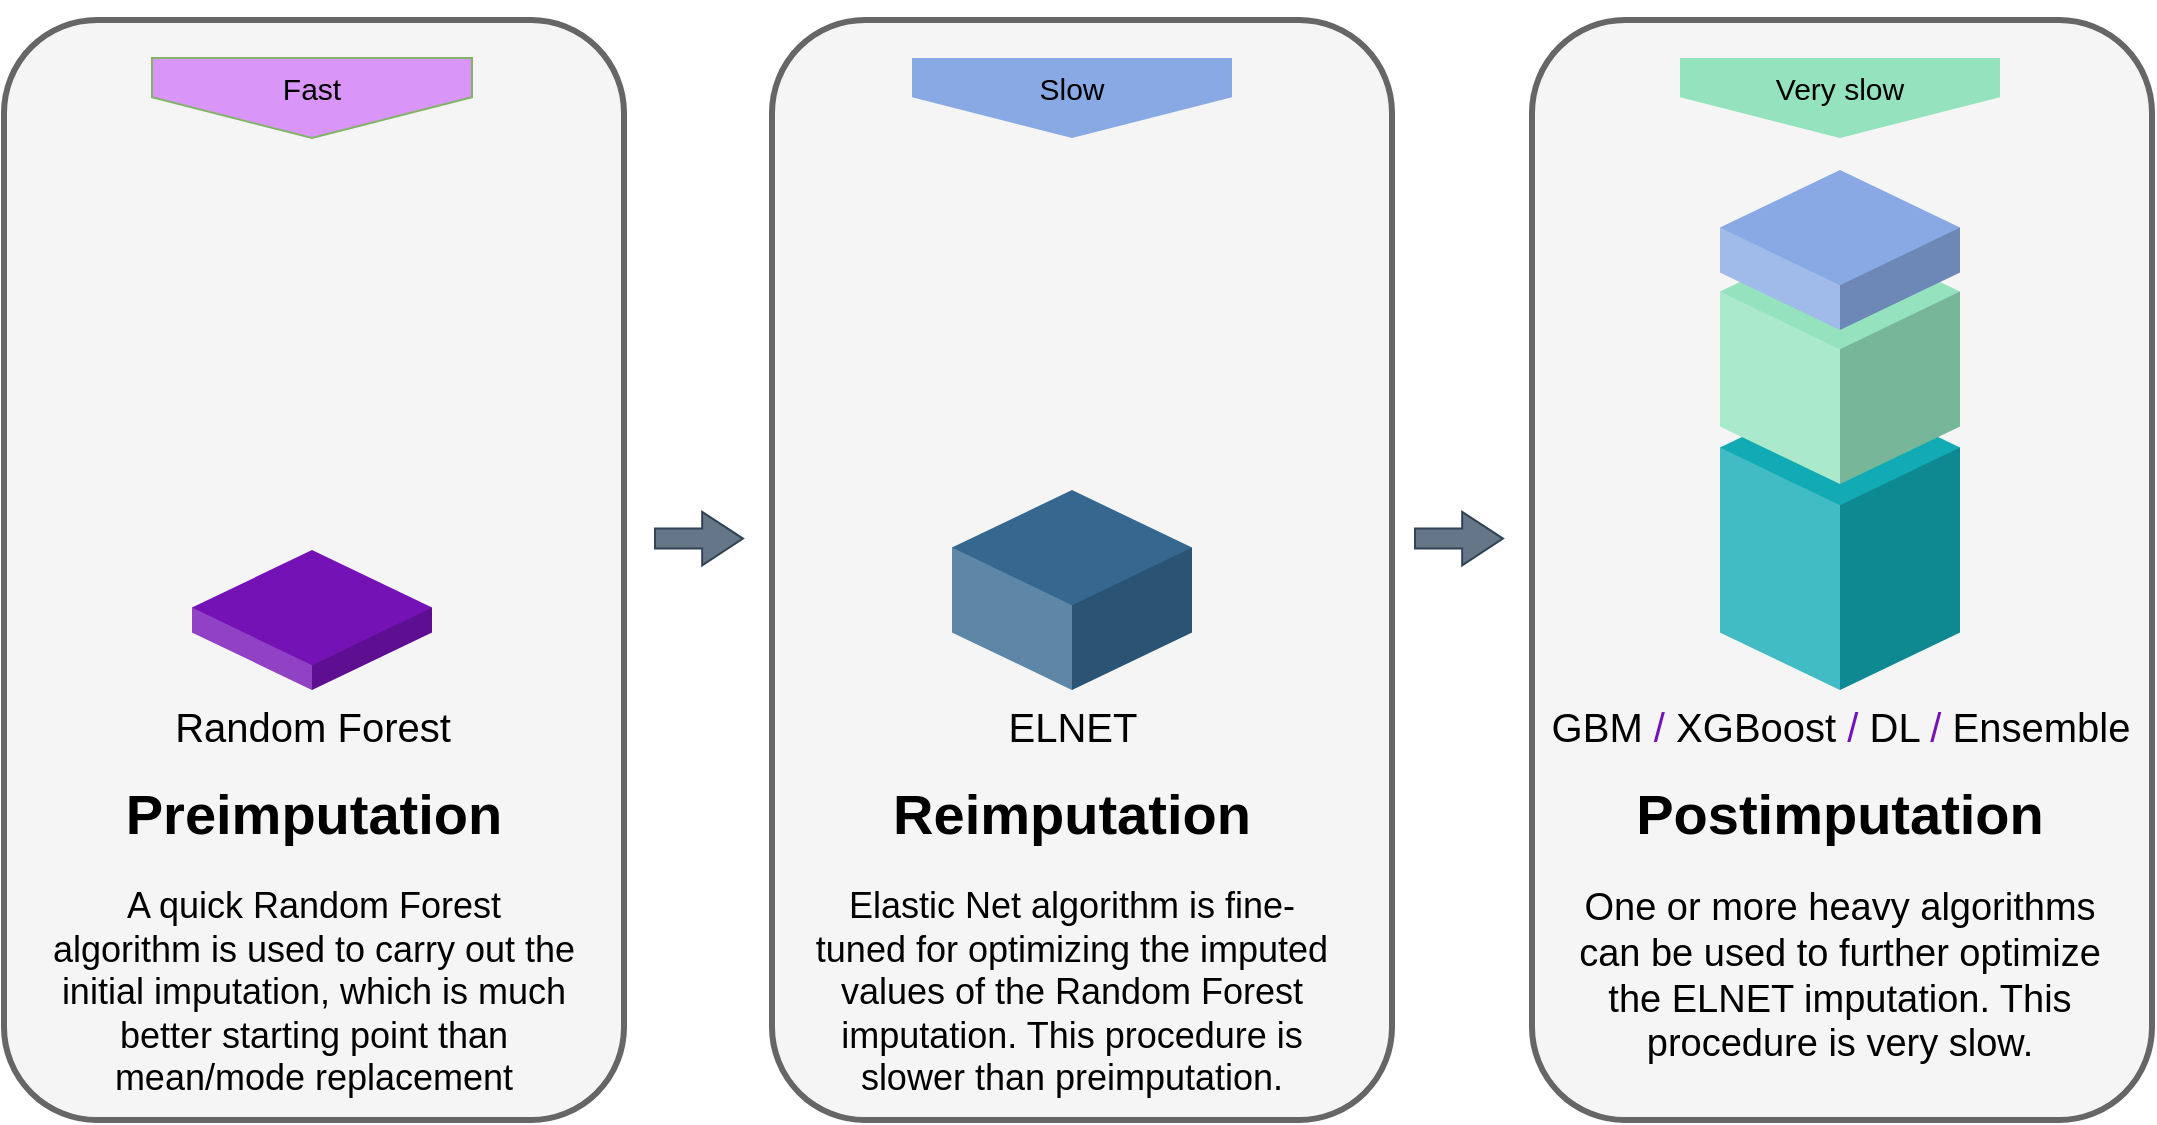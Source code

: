 <mxfile version="20.2.7" type="device"><diagram name="Page-1" id="54c02804-9d69-ba3f-8aca-1021b27b8050"><mxGraphModel dx="774" dy="520" grid="1" gridSize="10" guides="1" tooltips="1" connect="1" arrows="1" fold="1" page="1" pageScale="1" pageWidth="1100" pageHeight="850" background="none" math="0" shadow="0"><root><mxCell id="0"/><mxCell id="1" parent="0"/><mxCell id="d1PI041SB5bk-du77dhb-3" value="&lt;h1&gt;&lt;br&gt;&lt;/h1&gt;" style="text;html=1;spacing=5;spacingTop=-20;whiteSpace=wrap;overflow=hidden;strokeWidth=3;fontSize=13;align=center;rounded=1;fillColor=#f5f5f5;fontColor=#333333;strokeColor=#666666;" parent="1" vertex="1"><mxGeometry x="45" y="220" width="310" height="550" as="geometry"/></mxCell><mxCell id="7c3a617817c5cf35-8" value="Random Forest" style="verticalLabelPosition=bottom;verticalAlign=top;html=1;shape=mxgraph.infographic.shadedCube;isoAngle=15;fillColor=#7412B5;strokeColor=none;fontFamily=Helvetica;fontSize=20;align=center;strokeWidth=2;" parent="1" vertex="1"><mxGeometry x="139" y="485" width="120" height="70" as="geometry"/></mxCell><mxCell id="7c3a617817c5cf35-13" value="&lt;h1&gt;Preimputation&lt;/h1&gt;&lt;p&gt;&lt;font style=&quot;font-size: 18px;&quot;&gt;A quick Random Forest algorithm is used to carry out the initial imputation, which is much better starting point than mean/mode replacement&lt;/font&gt;&lt;/p&gt;" style="text;html=1;spacing=5;spacingTop=-20;whiteSpace=wrap;overflow=hidden;strokeWidth=2;fillColor=none;gradientColor=none;fontSize=14;align=center;" parent="1" vertex="1"><mxGeometry x="65" y="592" width="270" height="174" as="geometry"/></mxCell><mxCell id="jeCLJyGrqwr1bO78uZP9-1" value="Fast" style="shape=offPageConnector;whiteSpace=wrap;html=1;fillColor=#DA95F8;fontSize=15;size=0.509;verticalAlign=top;strokeColor=#82b366;shadow=0;rounded=0;gradientColor=none;gradientDirection=west;" parent="1" vertex="1"><mxGeometry x="119" y="239" width="160" height="40" as="geometry"/></mxCell><mxCell id="d1PI041SB5bk-du77dhb-2" value="" style="shape=flexArrow;endArrow=classic;html=1;rounded=0;fontColor=#000000;fillColor=#f5f5f5;strokeColor=#666666;endWidth=15.714;endSize=6.471;" parent="1" edge="1"><mxGeometry width="50" height="50" relative="1" as="geometry"><mxPoint x="642" y="368.0" as="sourcePoint"/><mxPoint x="712" y="368.0" as="targetPoint"/></mxGeometry></mxCell><mxCell id="jeCLJyGrqwr1bO78uZP9-6" value="" style="shape=flexArrow;endArrow=classic;html=1;rounded=0;fontColor=#000000;fillColor=#647687;strokeColor=#314354;endWidth=15.714;endSize=6.471;" parent="1" edge="1"><mxGeometry width="50" height="50" relative="1" as="geometry"><mxPoint x="370" y="479.29" as="sourcePoint"/><mxPoint x="415" y="479.29" as="targetPoint"/></mxGeometry></mxCell><mxCell id="d1PI041SB5bk-du77dhb-12" value="" style="shape=flexArrow;endArrow=classic;html=1;rounded=0;fontColor=#000000;fillColor=#647687;strokeColor=#314354;endWidth=15.714;endSize=6.471;" parent="1" edge="1"><mxGeometry width="50" height="50" relative="1" as="geometry"><mxPoint x="750" y="479.29" as="sourcePoint"/><mxPoint x="795" y="479.29" as="targetPoint"/></mxGeometry></mxCell><mxCell id="d1PI041SB5bk-du77dhb-8" value="&lt;h1&gt;&lt;br&gt;&lt;/h1&gt;" style="text;html=1;spacing=5;spacingTop=-20;whiteSpace=wrap;overflow=hidden;strokeColor=#666666;strokeWidth=3;fillColor=#f5f5f5;fontSize=13;fontColor=#333333;align=center;rounded=1;" parent="1" vertex="1"><mxGeometry x="429" y="220" width="310" height="550" as="geometry"/></mxCell><mxCell id="7c3a617817c5cf35-9" value="ELNET" style="verticalLabelPosition=bottom;verticalAlign=top;html=1;shape=mxgraph.infographic.shadedCube;isoAngle=15;fillColor=#36688F;strokeColor=none;fontFamily=Helvetica;fontSize=20;align=center;strokeWidth=2;" parent="1" vertex="1"><mxGeometry x="519" y="455.0" width="120" height="100" as="geometry"/></mxCell><mxCell id="bzk84KcBnKsnqtHeJmn7-7" value="&lt;h1&gt;Reimputation&lt;/h1&gt;&lt;p&gt;&lt;font style=&quot;font-size: 18px;&quot;&gt;Elastic Net algorithm is fine-tuned for optimizing the imputed values of the Random Forest imputation. This procedure is slower than preimputation.&lt;/font&gt;&lt;/p&gt;" style="text;html=1;spacing=5;spacingTop=-20;whiteSpace=wrap;overflow=hidden;strokeWidth=2;fillColor=none;gradientColor=none;fontSize=14;align=center;" parent="1" vertex="1"><mxGeometry x="444" y="592" width="270" height="175" as="geometry"/></mxCell><mxCell id="jeCLJyGrqwr1bO78uZP9-2" value="Slow" style="shape=offPageConnector;whiteSpace=wrap;html=1;fillColor=#88A9E3;fontSize=15;fontColor=#000000;size=0.509;verticalAlign=top;strokeColor=none;gradientColor=none;gradientDirection=west;" parent="1" vertex="1"><mxGeometry x="499" y="239" width="160" height="40" as="geometry"/></mxCell><mxCell id="d1PI041SB5bk-du77dhb-4" value="&lt;h1&gt;&lt;br&gt;&lt;/h1&gt;" style="text;html=1;spacing=5;spacingTop=-20;whiteSpace=wrap;overflow=hidden;strokeColor=#666666;strokeWidth=3;fillColor=#f5f5f5;fontSize=13;fontColor=#333333;align=center;rounded=1;container=0;" parent="1" vertex="1"><mxGeometry x="809" y="220" width="310" height="550" as="geometry"/></mxCell><mxCell id="7c3a617817c5cf35-10" value="GBM &lt;font color=&quot;#7412b5&quot;&gt;/&lt;/font&gt; XGBoost &lt;font color=&quot;#7412b5&quot;&gt;/&lt;/font&gt; DL &lt;font color=&quot;#7412b5&quot;&gt;/&lt;/font&gt; Ensemble" style="verticalLabelPosition=bottom;verticalAlign=top;html=1;shape=mxgraph.infographic.shadedCube;isoAngle=15;fillColor=#12AAB5;strokeColor=none;fontFamily=Helvetica;fontSize=20;align=center;strokeWidth=2;" parent="1" vertex="1"><mxGeometry x="903" y="405.0" width="120" height="150" as="geometry"/></mxCell><mxCell id="7c3a617817c5cf35-4" value="" style="verticalLabelPosition=bottom;verticalAlign=top;html=1;shape=mxgraph.infographic.shadedCube;isoAngle=15;fillColor=#94E3BE;strokeColor=none;fontFamily=Helvetica;fontSize=20;align=center;strokeWidth=2;fillStyle=auto;" parent="1" vertex="1"><mxGeometry x="903" y="327" width="120" height="125" as="geometry"/></mxCell><mxCell id="7c3a617817c5cf35-7" value="" style="verticalLabelPosition=bottom;verticalAlign=top;html=1;shape=mxgraph.infographic.shadedCube;isoAngle=15;fillColor=#88A9E3;strokeColor=none;fontFamily=Helvetica;fontSize=20;align=center;strokeWidth=2;" parent="1" vertex="1"><mxGeometry x="903" y="295" width="120" height="80" as="geometry"/></mxCell><mxCell id="bzk84KcBnKsnqtHeJmn7-8" value="&lt;h1&gt;Postimputation&lt;/h1&gt;&lt;p&gt;&lt;font style=&quot;font-size: 19px;&quot;&gt;One or more heavy algorithms can be used to further optimize the ELNET imputation. This procedure is very slow.&lt;/font&gt;&lt;/p&gt;" style="text;html=1;spacing=5;spacingTop=-20;whiteSpace=wrap;overflow=hidden;strokeWidth=2;fillColor=none;gradientColor=none;fontSize=14;align=center;" parent="1" vertex="1"><mxGeometry x="828" y="592" width="270" height="165" as="geometry"/></mxCell><mxCell id="jeCLJyGrqwr1bO78uZP9-3" value="Very slow" style="shape=offPageConnector;whiteSpace=wrap;html=1;fillColor=#94E3BE;fontSize=15;fontColor=#000000;size=0.509;verticalAlign=top;strokeColor=none;" parent="1" vertex="1"><mxGeometry x="883" y="239" width="160" height="40" as="geometry"/></mxCell></root></mxGraphModel></diagram></mxfile>